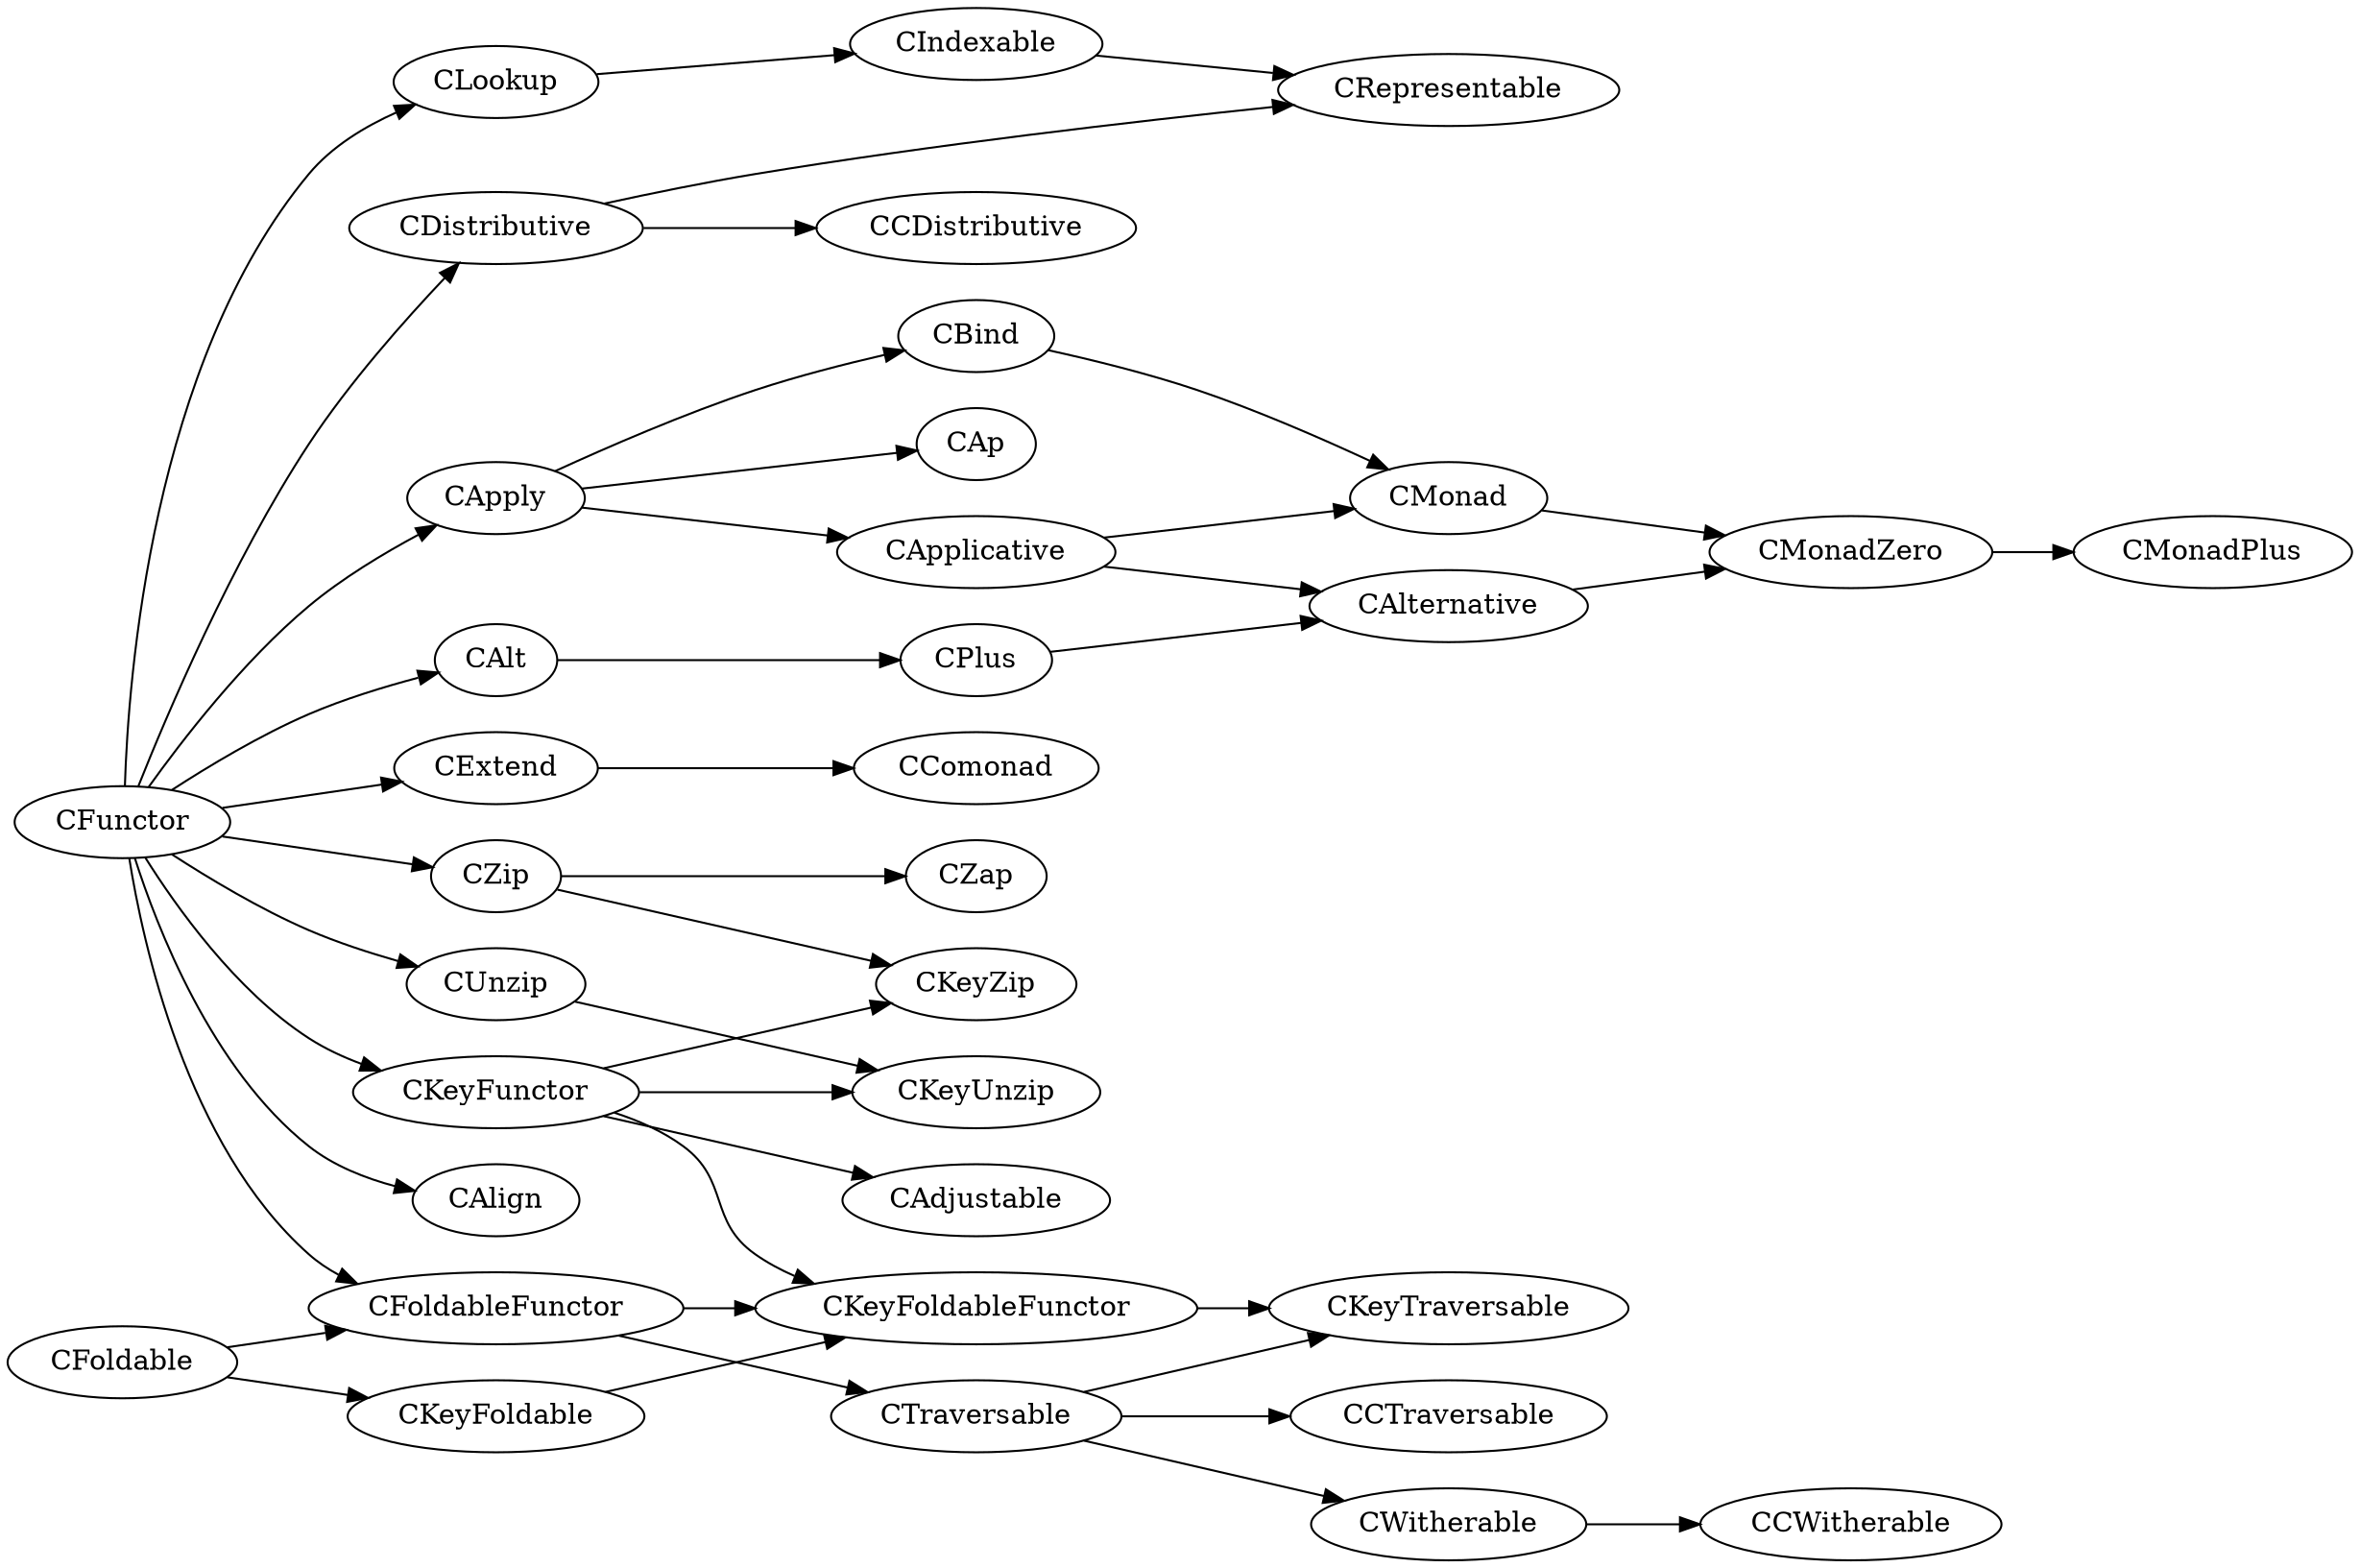 digraph G {

  graph[rankdir=LR];

  CFunctor;

  CFunctor -> CApply;

  CFunctor -> CAlt;

  CFunctor -> CExtend;

  CApply -> CApplicative;

  CApply -> CBind;

  CApply -> CAp;

  CAlt -> CPlus;

  CExtend -> CComonad;

  CBind -> CMonad;

  CApplicative -> CMonad;

  CApplicative -> CAlternative;

  CPlus -> CAlternative;

  CMonad -> CMonadZero;

  CAlternative -> CMonadZero;

  CMonadZero -> CMonadPlus;

  CFunctor -> CZip;

  CZip -> CZap;

  CFunctor -> CAlign;

  CFunctor -> CUnzip;

  // Foldable

  CFoldable;

  CFunctor -> CFoldableFunctor;
  CFoldable -> CFoldableFunctor;

  CFoldableFunctor -> CTraversable;

  CTraversable -> CCTraversable;

  // Key

  CFunctor -> CLookup;

  CLookup -> CIndexable;

  CFunctor -> CKeyFunctor;

  CKeyFunctor -> CKeyZip;

  CZip -> CKeyZip;

  CKeyFunctor -> CKeyUnzip;

  CUnzip -> CKeyUnzip;

  CFoldable -> CKeyFoldable;


  CKeyFunctor -> CKeyFoldableFunctor;

  CKeyFoldable -> CKeyFoldableFunctor;

  CKeyFoldableFunctor -> CKeyTraversable;

  CFoldableFunctor -> CKeyFoldableFunctor;

  CTraversable -> CKeyTraversable;

  CKeyFunctor -> CAdjustable;

  // Witherable

  CTraversable -> CWitherable;

  CWitherable -> CCWitherable;

  // Distributive

  CFunctor -> CDistributive;

  CDistributive -> CCDistributive;

  // Representable

  CDistributive -> CRepresentable;

  CIndexable -> CRepresentable;

}
